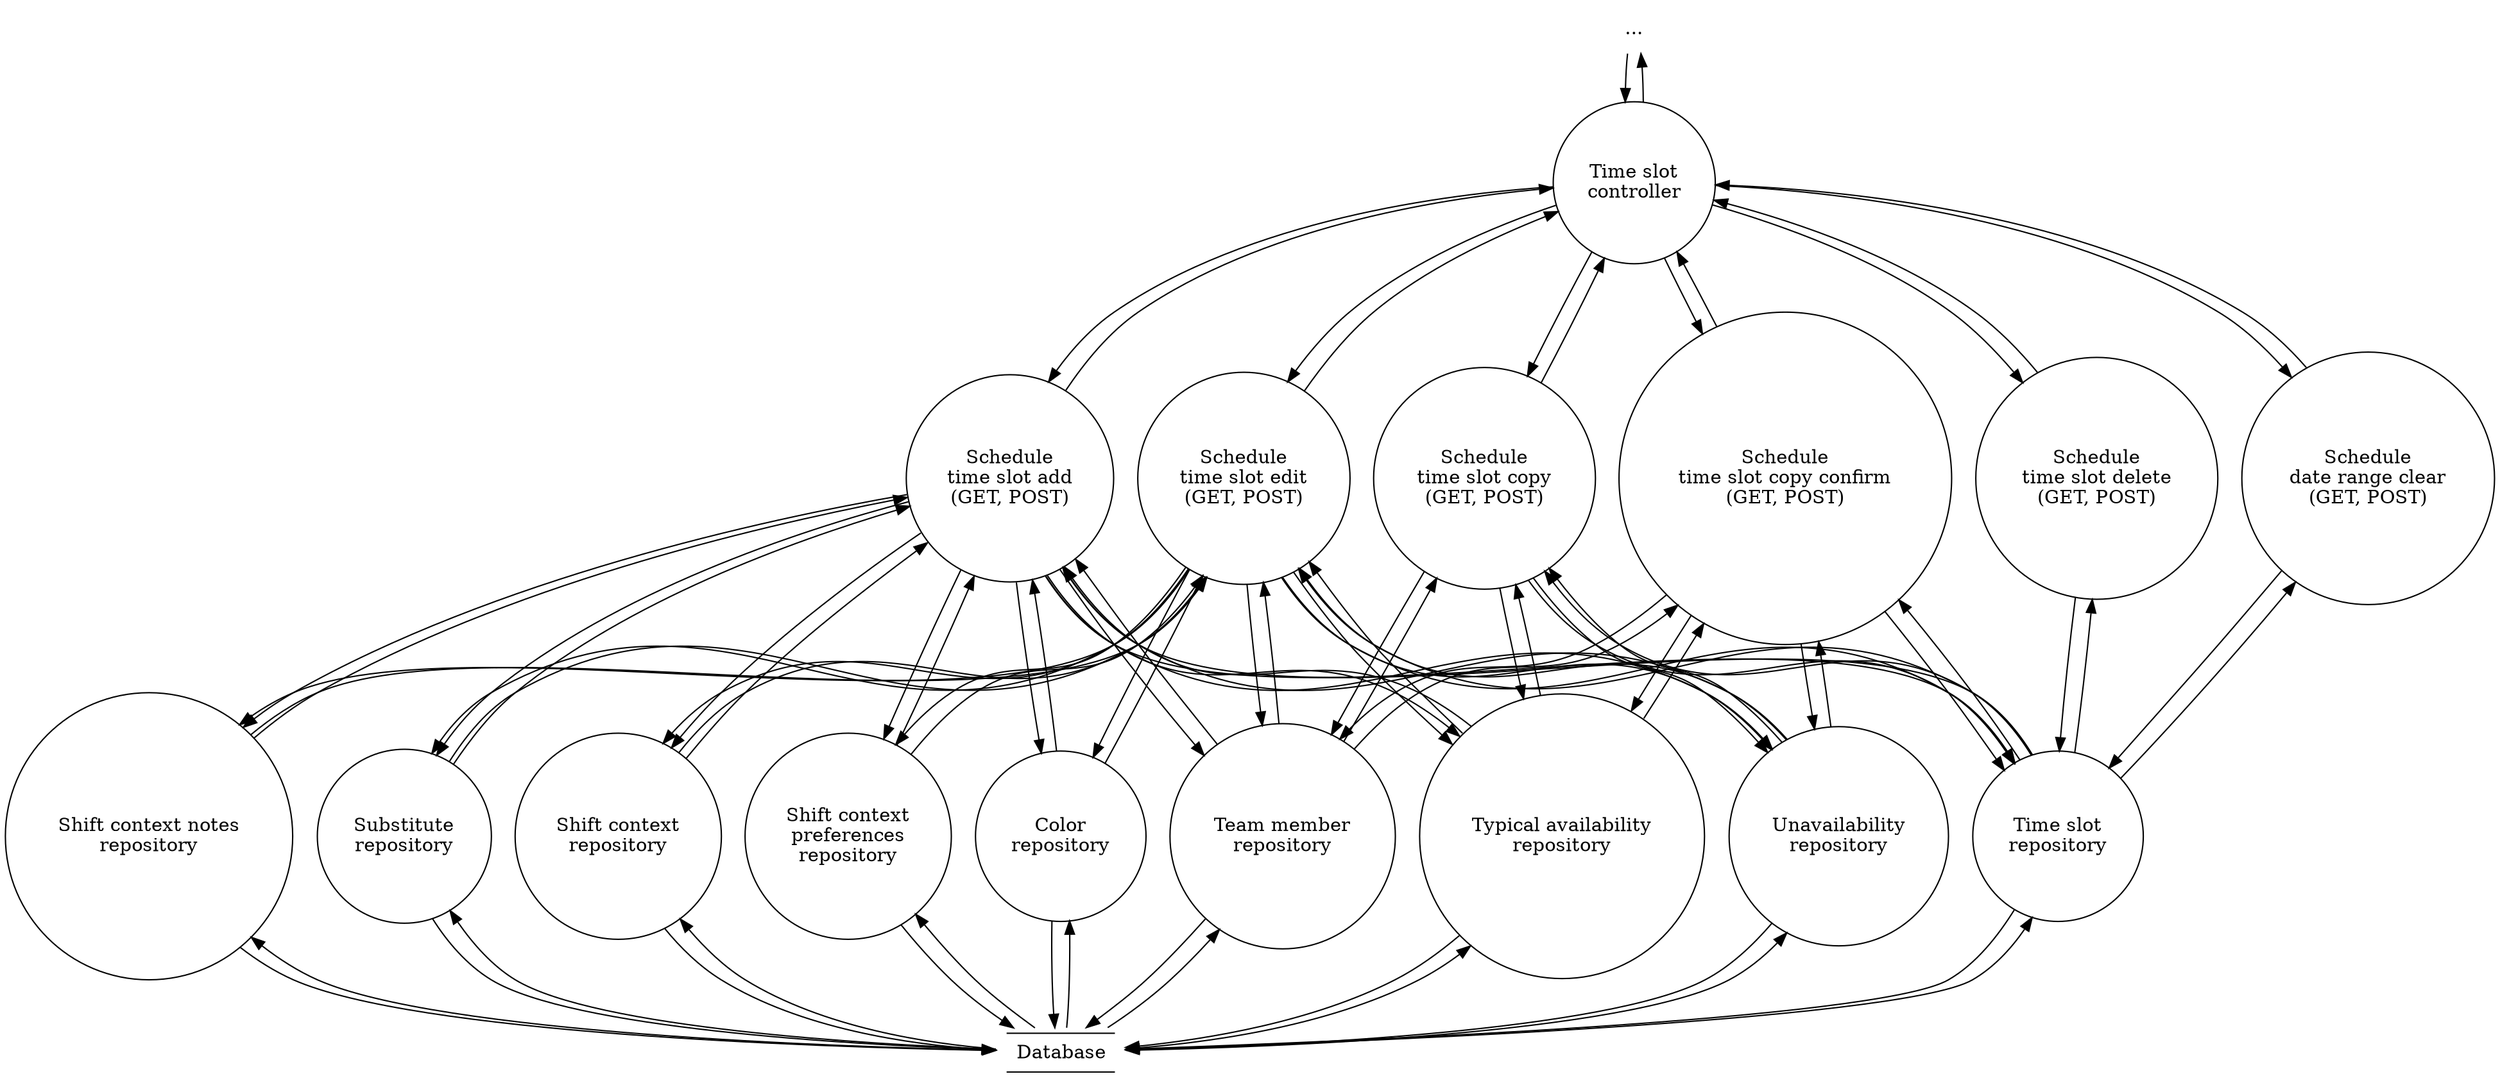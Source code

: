 digraph data_flow_diagram {
    node [ shape = circle ]
    
    "..." [ shape = none ]
    
    "..." -> "Time slot\ncontroller" -> "..."

    subgraph actions {
        rank = same
        
        "Schedule\ntime slot add\n(GET, POST)"
        "Schedule\ntime slot edit\n(GET, POST)"
        "Schedule\ntime slot delete\n(GET, POST)"
        "Schedule\ntime slot copy\n(GET, POST)"
        "Schedule\ntime slot copy confirm\n(GET, POST)"
        "Schedule\ndate range clear\n(GET, POST)"
    }
    
    "Time slot\ncontroller" -> {
        "Schedule\ntime slot add\n(GET, POST)"
        "Schedule\ntime slot edit\n(GET, POST)"
        "Schedule\ntime slot delete\n(GET, POST)"
        "Schedule\ntime slot copy\n(GET, POST)"
        "Schedule\ntime slot copy confirm\n(GET, POST)"
        "Schedule\ndate range clear\n(GET, POST)"
    } -> "Time slot\ncontroller"
    
    subgraph repositories {
        rank = same
        
        "Team member\nrepository"
        "Typical availability\nrepository"
        "Unavailability\nrepository"
        "Shift context\nrepository"
        "Shift context\npreferences\nrepository"
        "Color\nrepository"
        "Shift context notes\nrepository"
        "Substitute\nrepository"
        "Time slot\nrepository"
    }
    
    {
        "Schedule\ntime slot add\n(GET, POST)"
        "Schedule\ntime slot edit\n(GET, POST)"
    }
    ->
    {
        "Team member\nrepository"
        "Typical availability\nrepository"
        "Unavailability\nrepository"
        "Shift context\nrepository"
        "Shift context\npreferences\nrepository"
        "Color\nrepository"
        "Shift context notes\nrepository"
        "Substitute\nrepository"
        "Time slot\nrepository"
    }
    ->
    {
        "Schedule\ntime slot add\n(GET, POST)"
        "Schedule\ntime slot edit\n(GET, POST)"
    }
    
    {
        "Schedule\ntime slot copy\n(GET, POST)"
        "Schedule\ntime slot copy confirm\n(GET, POST)"
    }
    ->
    {
        "Time slot\nrepository"
        "Team member\nrepository"
        "Typical availability\nrepository"
        "Unavailability\nrepository"
    }
    ->
    {
        "Schedule\ntime slot copy\n(GET, POST)"
        "Schedule\ntime slot copy confirm\n(GET, POST)"
    }
    
    {
        "Schedule\ntime slot delete\n(GET, POST)"
        "Schedule\ndate range clear\n(GET, POST)"
    }
    ->
    {
        "Time slot\nrepository"
    }
    ->
    {
        "Schedule\ntime slot delete\n(GET, POST)"
        "Schedule\ndate range clear\n(GET, POST)"
    }
    
    Database [
        label = <
            <TABLE BORDER="1" SIDES="TB" CELLBORDER="0" CELLPADDING="6" CELLSPACING="0">
                <TR><TD>Database</TD></TR>
            </TABLE>
        >,
        shape = none ]
    
    Database -> {
        "Team member\nrepository"
        "Typical availability\nrepository"
        "Unavailability\nrepository"
        "Shift context\nrepository"
        "Color\nrepository"
        "Shift context\npreferences\nrepository"
        "Shift context notes\nrepository"
        "Substitute\nrepository"
        "Time slot\nrepository"
    } -> Database
}
